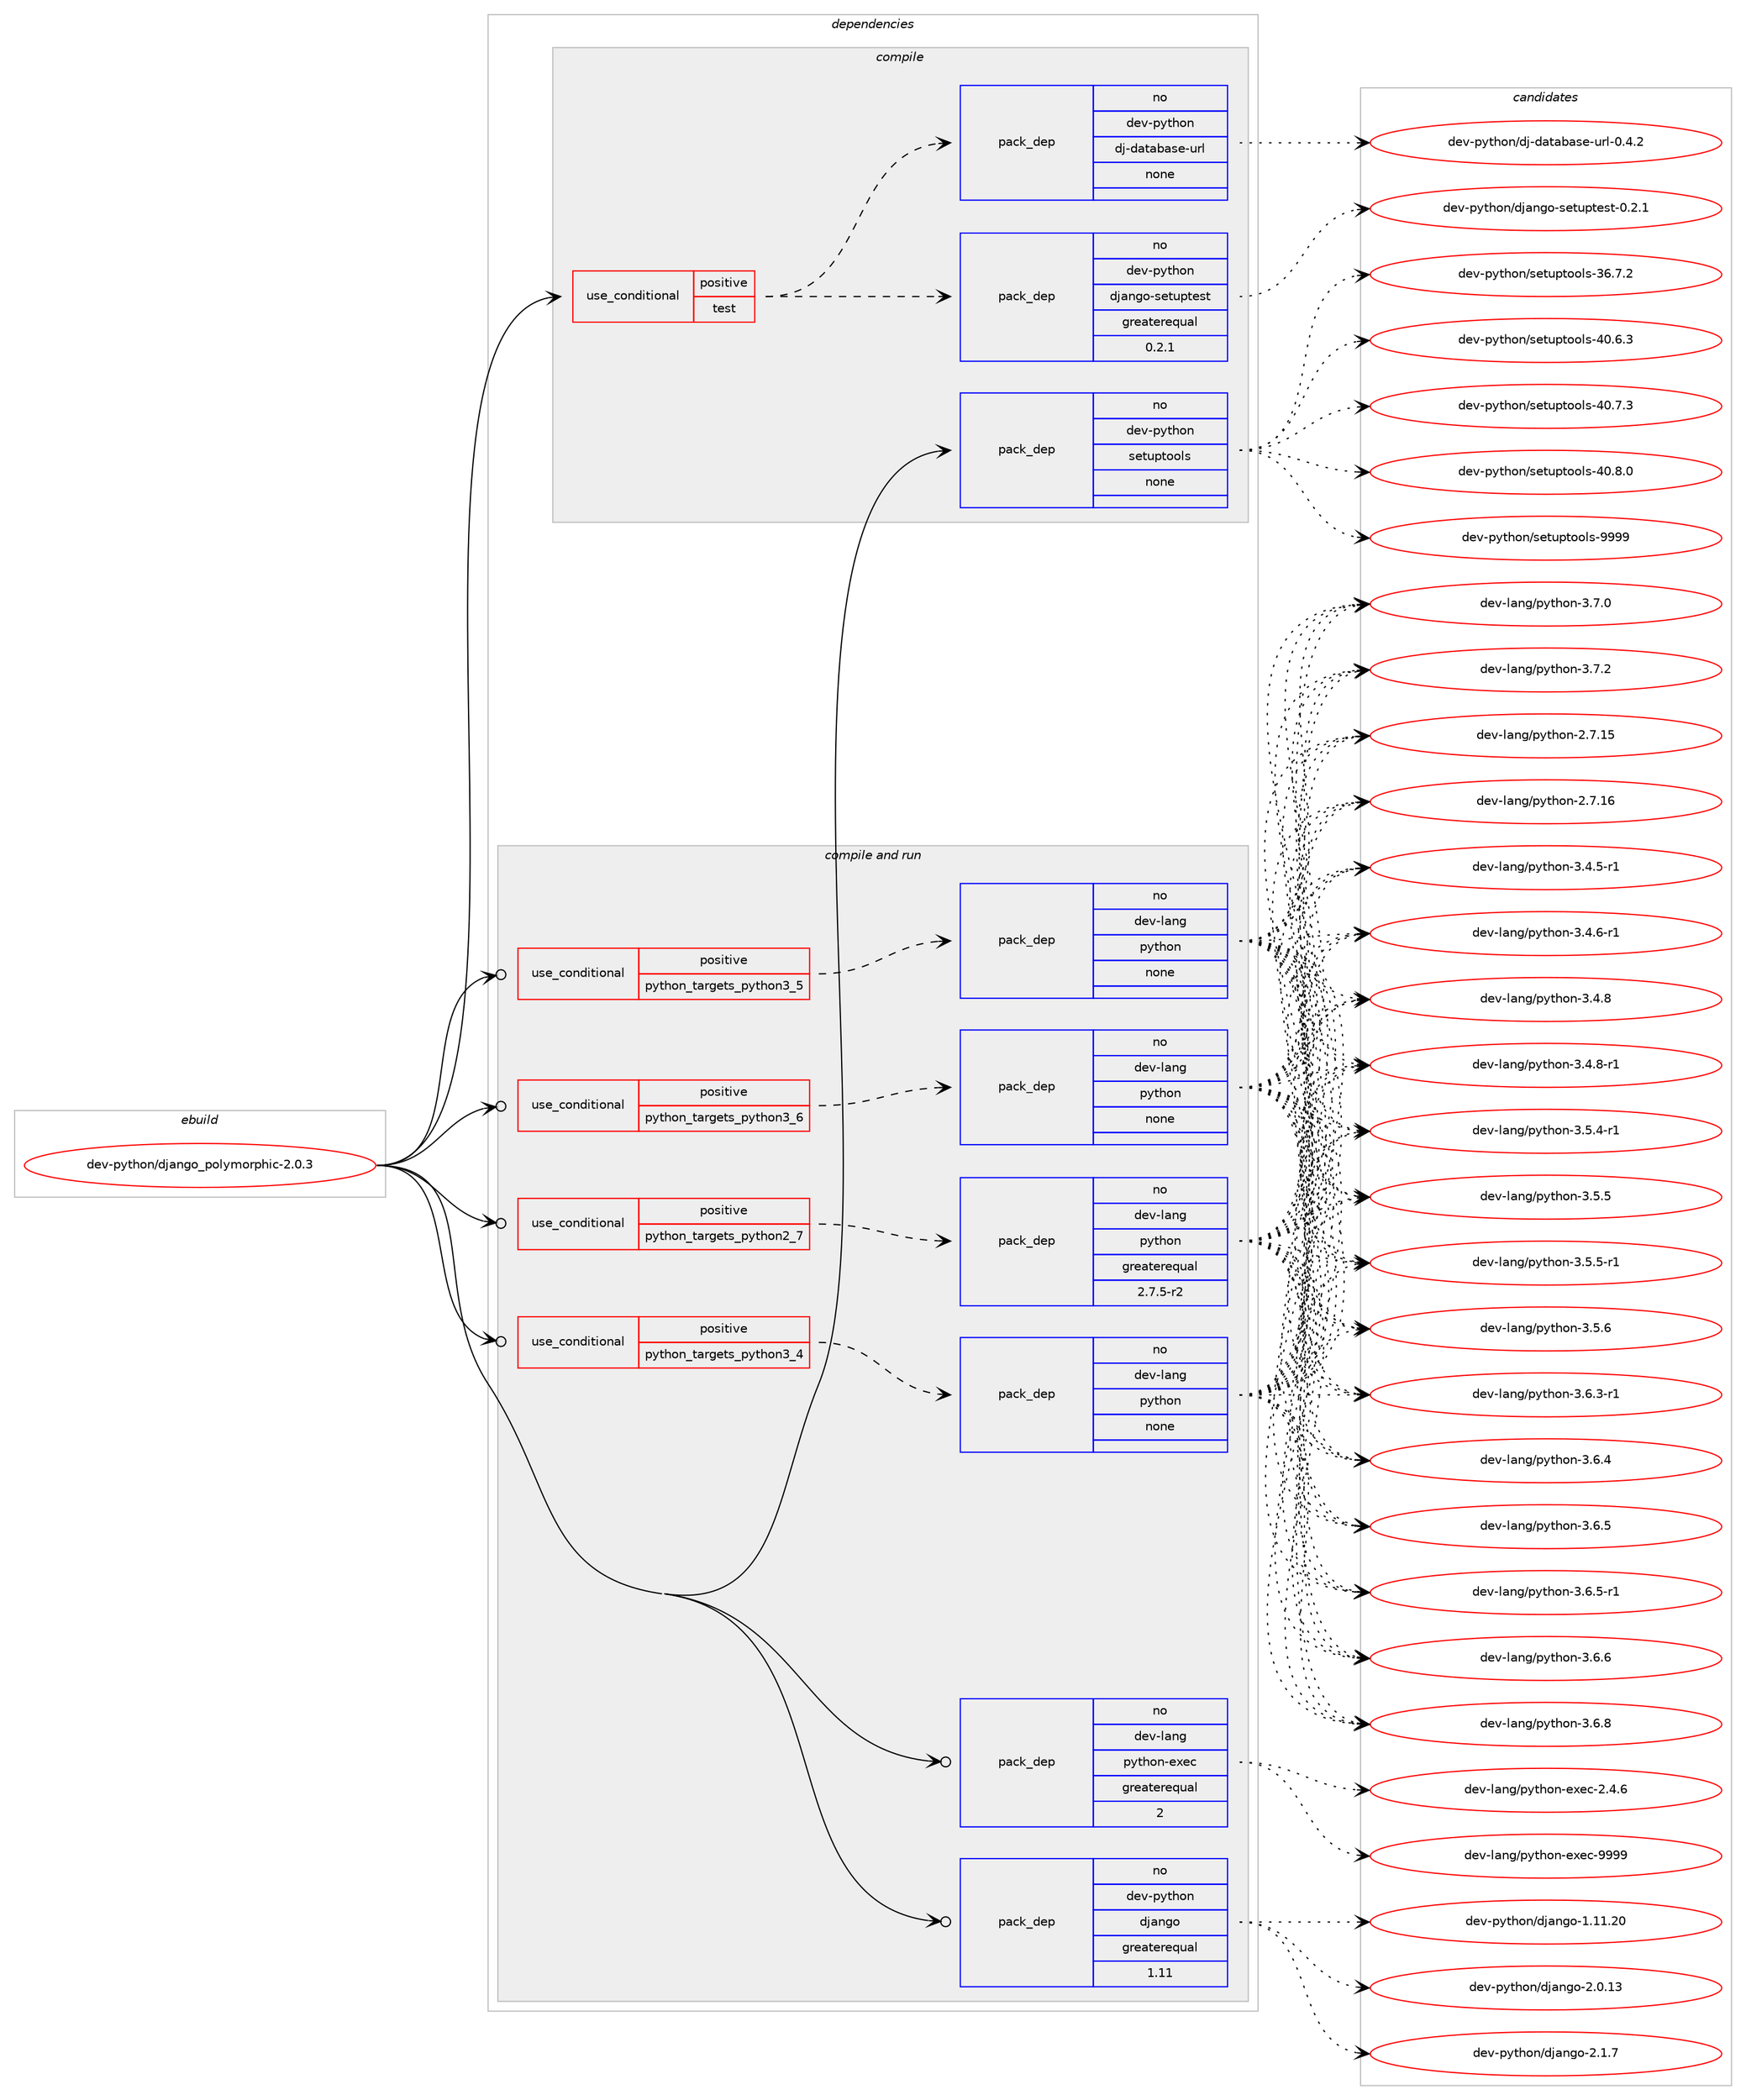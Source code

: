 digraph prolog {

# *************
# Graph options
# *************

newrank=true;
concentrate=true;
compound=true;
graph [rankdir=LR,fontname=Helvetica,fontsize=10,ranksep=1.5];#, ranksep=2.5, nodesep=0.2];
edge  [arrowhead=vee];
node  [fontname=Helvetica,fontsize=10];

# **********
# The ebuild
# **********

subgraph cluster_leftcol {
color=gray;
rank=same;
label=<<i>ebuild</i>>;
id [label="dev-python/django_polymorphic-2.0.3", color=red, width=4, href="../dev-python/django_polymorphic-2.0.3.svg"];
}

# ****************
# The dependencies
# ****************

subgraph cluster_midcol {
color=gray;
label=<<i>dependencies</i>>;
subgraph cluster_compile {
fillcolor="#eeeeee";
style=filled;
label=<<i>compile</i>>;
subgraph cond373457 {
dependency1406539 [label=<<TABLE BORDER="0" CELLBORDER="1" CELLSPACING="0" CELLPADDING="4"><TR><TD ROWSPAN="3" CELLPADDING="10">use_conditional</TD></TR><TR><TD>positive</TD></TR><TR><TD>test</TD></TR></TABLE>>, shape=none, color=red];
subgraph pack1009826 {
dependency1406540 [label=<<TABLE BORDER="0" CELLBORDER="1" CELLSPACING="0" CELLPADDING="4" WIDTH="220"><TR><TD ROWSPAN="6" CELLPADDING="30">pack_dep</TD></TR><TR><TD WIDTH="110">no</TD></TR><TR><TD>dev-python</TD></TR><TR><TD>django-setuptest</TD></TR><TR><TD>greaterequal</TD></TR><TR><TD>0.2.1</TD></TR></TABLE>>, shape=none, color=blue];
}
dependency1406539:e -> dependency1406540:w [weight=20,style="dashed",arrowhead="vee"];
subgraph pack1009827 {
dependency1406541 [label=<<TABLE BORDER="0" CELLBORDER="1" CELLSPACING="0" CELLPADDING="4" WIDTH="220"><TR><TD ROWSPAN="6" CELLPADDING="30">pack_dep</TD></TR><TR><TD WIDTH="110">no</TD></TR><TR><TD>dev-python</TD></TR><TR><TD>dj-database-url</TD></TR><TR><TD>none</TD></TR><TR><TD></TD></TR></TABLE>>, shape=none, color=blue];
}
dependency1406539:e -> dependency1406541:w [weight=20,style="dashed",arrowhead="vee"];
}
id:e -> dependency1406539:w [weight=20,style="solid",arrowhead="vee"];
subgraph pack1009828 {
dependency1406542 [label=<<TABLE BORDER="0" CELLBORDER="1" CELLSPACING="0" CELLPADDING="4" WIDTH="220"><TR><TD ROWSPAN="6" CELLPADDING="30">pack_dep</TD></TR><TR><TD WIDTH="110">no</TD></TR><TR><TD>dev-python</TD></TR><TR><TD>setuptools</TD></TR><TR><TD>none</TD></TR><TR><TD></TD></TR></TABLE>>, shape=none, color=blue];
}
id:e -> dependency1406542:w [weight=20,style="solid",arrowhead="vee"];
}
subgraph cluster_compileandrun {
fillcolor="#eeeeee";
style=filled;
label=<<i>compile and run</i>>;
subgraph cond373458 {
dependency1406543 [label=<<TABLE BORDER="0" CELLBORDER="1" CELLSPACING="0" CELLPADDING="4"><TR><TD ROWSPAN="3" CELLPADDING="10">use_conditional</TD></TR><TR><TD>positive</TD></TR><TR><TD>python_targets_python2_7</TD></TR></TABLE>>, shape=none, color=red];
subgraph pack1009829 {
dependency1406544 [label=<<TABLE BORDER="0" CELLBORDER="1" CELLSPACING="0" CELLPADDING="4" WIDTH="220"><TR><TD ROWSPAN="6" CELLPADDING="30">pack_dep</TD></TR><TR><TD WIDTH="110">no</TD></TR><TR><TD>dev-lang</TD></TR><TR><TD>python</TD></TR><TR><TD>greaterequal</TD></TR><TR><TD>2.7.5-r2</TD></TR></TABLE>>, shape=none, color=blue];
}
dependency1406543:e -> dependency1406544:w [weight=20,style="dashed",arrowhead="vee"];
}
id:e -> dependency1406543:w [weight=20,style="solid",arrowhead="odotvee"];
subgraph cond373459 {
dependency1406545 [label=<<TABLE BORDER="0" CELLBORDER="1" CELLSPACING="0" CELLPADDING="4"><TR><TD ROWSPAN="3" CELLPADDING="10">use_conditional</TD></TR><TR><TD>positive</TD></TR><TR><TD>python_targets_python3_4</TD></TR></TABLE>>, shape=none, color=red];
subgraph pack1009830 {
dependency1406546 [label=<<TABLE BORDER="0" CELLBORDER="1" CELLSPACING="0" CELLPADDING="4" WIDTH="220"><TR><TD ROWSPAN="6" CELLPADDING="30">pack_dep</TD></TR><TR><TD WIDTH="110">no</TD></TR><TR><TD>dev-lang</TD></TR><TR><TD>python</TD></TR><TR><TD>none</TD></TR><TR><TD></TD></TR></TABLE>>, shape=none, color=blue];
}
dependency1406545:e -> dependency1406546:w [weight=20,style="dashed",arrowhead="vee"];
}
id:e -> dependency1406545:w [weight=20,style="solid",arrowhead="odotvee"];
subgraph cond373460 {
dependency1406547 [label=<<TABLE BORDER="0" CELLBORDER="1" CELLSPACING="0" CELLPADDING="4"><TR><TD ROWSPAN="3" CELLPADDING="10">use_conditional</TD></TR><TR><TD>positive</TD></TR><TR><TD>python_targets_python3_5</TD></TR></TABLE>>, shape=none, color=red];
subgraph pack1009831 {
dependency1406548 [label=<<TABLE BORDER="0" CELLBORDER="1" CELLSPACING="0" CELLPADDING="4" WIDTH="220"><TR><TD ROWSPAN="6" CELLPADDING="30">pack_dep</TD></TR><TR><TD WIDTH="110">no</TD></TR><TR><TD>dev-lang</TD></TR><TR><TD>python</TD></TR><TR><TD>none</TD></TR><TR><TD></TD></TR></TABLE>>, shape=none, color=blue];
}
dependency1406547:e -> dependency1406548:w [weight=20,style="dashed",arrowhead="vee"];
}
id:e -> dependency1406547:w [weight=20,style="solid",arrowhead="odotvee"];
subgraph cond373461 {
dependency1406549 [label=<<TABLE BORDER="0" CELLBORDER="1" CELLSPACING="0" CELLPADDING="4"><TR><TD ROWSPAN="3" CELLPADDING="10">use_conditional</TD></TR><TR><TD>positive</TD></TR><TR><TD>python_targets_python3_6</TD></TR></TABLE>>, shape=none, color=red];
subgraph pack1009832 {
dependency1406550 [label=<<TABLE BORDER="0" CELLBORDER="1" CELLSPACING="0" CELLPADDING="4" WIDTH="220"><TR><TD ROWSPAN="6" CELLPADDING="30">pack_dep</TD></TR><TR><TD WIDTH="110">no</TD></TR><TR><TD>dev-lang</TD></TR><TR><TD>python</TD></TR><TR><TD>none</TD></TR><TR><TD></TD></TR></TABLE>>, shape=none, color=blue];
}
dependency1406549:e -> dependency1406550:w [weight=20,style="dashed",arrowhead="vee"];
}
id:e -> dependency1406549:w [weight=20,style="solid",arrowhead="odotvee"];
subgraph pack1009833 {
dependency1406551 [label=<<TABLE BORDER="0" CELLBORDER="1" CELLSPACING="0" CELLPADDING="4" WIDTH="220"><TR><TD ROWSPAN="6" CELLPADDING="30">pack_dep</TD></TR><TR><TD WIDTH="110">no</TD></TR><TR><TD>dev-lang</TD></TR><TR><TD>python-exec</TD></TR><TR><TD>greaterequal</TD></TR><TR><TD>2</TD></TR></TABLE>>, shape=none, color=blue];
}
id:e -> dependency1406551:w [weight=20,style="solid",arrowhead="odotvee"];
subgraph pack1009834 {
dependency1406552 [label=<<TABLE BORDER="0" CELLBORDER="1" CELLSPACING="0" CELLPADDING="4" WIDTH="220"><TR><TD ROWSPAN="6" CELLPADDING="30">pack_dep</TD></TR><TR><TD WIDTH="110">no</TD></TR><TR><TD>dev-python</TD></TR><TR><TD>django</TD></TR><TR><TD>greaterequal</TD></TR><TR><TD>1.11</TD></TR></TABLE>>, shape=none, color=blue];
}
id:e -> dependency1406552:w [weight=20,style="solid",arrowhead="odotvee"];
}
subgraph cluster_run {
fillcolor="#eeeeee";
style=filled;
label=<<i>run</i>>;
}
}

# **************
# The candidates
# **************

subgraph cluster_choices {
rank=same;
color=gray;
label=<<i>candidates</i>>;

subgraph choice1009826 {
color=black;
nodesep=1;
choice10010111845112121116104111110471001069711010311145115101116117112116101115116454846504649 [label="dev-python/django-setuptest-0.2.1", color=red, width=4,href="../dev-python/django-setuptest-0.2.1.svg"];
dependency1406540:e -> choice10010111845112121116104111110471001069711010311145115101116117112116101115116454846504649:w [style=dotted,weight="100"];
}
subgraph choice1009827 {
color=black;
nodesep=1;
choice1001011184511212111610411111047100106451009711697989711510145117114108454846524650 [label="dev-python/dj-database-url-0.4.2", color=red, width=4,href="../dev-python/dj-database-url-0.4.2.svg"];
dependency1406541:e -> choice1001011184511212111610411111047100106451009711697989711510145117114108454846524650:w [style=dotted,weight="100"];
}
subgraph choice1009828 {
color=black;
nodesep=1;
choice100101118451121211161041111104711510111611711211611111110811545515446554650 [label="dev-python/setuptools-36.7.2", color=red, width=4,href="../dev-python/setuptools-36.7.2.svg"];
choice100101118451121211161041111104711510111611711211611111110811545524846544651 [label="dev-python/setuptools-40.6.3", color=red, width=4,href="../dev-python/setuptools-40.6.3.svg"];
choice100101118451121211161041111104711510111611711211611111110811545524846554651 [label="dev-python/setuptools-40.7.3", color=red, width=4,href="../dev-python/setuptools-40.7.3.svg"];
choice100101118451121211161041111104711510111611711211611111110811545524846564648 [label="dev-python/setuptools-40.8.0", color=red, width=4,href="../dev-python/setuptools-40.8.0.svg"];
choice10010111845112121116104111110471151011161171121161111111081154557575757 [label="dev-python/setuptools-9999", color=red, width=4,href="../dev-python/setuptools-9999.svg"];
dependency1406542:e -> choice100101118451121211161041111104711510111611711211611111110811545515446554650:w [style=dotted,weight="100"];
dependency1406542:e -> choice100101118451121211161041111104711510111611711211611111110811545524846544651:w [style=dotted,weight="100"];
dependency1406542:e -> choice100101118451121211161041111104711510111611711211611111110811545524846554651:w [style=dotted,weight="100"];
dependency1406542:e -> choice100101118451121211161041111104711510111611711211611111110811545524846564648:w [style=dotted,weight="100"];
dependency1406542:e -> choice10010111845112121116104111110471151011161171121161111111081154557575757:w [style=dotted,weight="100"];
}
subgraph choice1009829 {
color=black;
nodesep=1;
choice10010111845108971101034711212111610411111045504655464953 [label="dev-lang/python-2.7.15", color=red, width=4,href="../dev-lang/python-2.7.15.svg"];
choice10010111845108971101034711212111610411111045504655464954 [label="dev-lang/python-2.7.16", color=red, width=4,href="../dev-lang/python-2.7.16.svg"];
choice1001011184510897110103471121211161041111104551465246534511449 [label="dev-lang/python-3.4.5-r1", color=red, width=4,href="../dev-lang/python-3.4.5-r1.svg"];
choice1001011184510897110103471121211161041111104551465246544511449 [label="dev-lang/python-3.4.6-r1", color=red, width=4,href="../dev-lang/python-3.4.6-r1.svg"];
choice100101118451089711010347112121116104111110455146524656 [label="dev-lang/python-3.4.8", color=red, width=4,href="../dev-lang/python-3.4.8.svg"];
choice1001011184510897110103471121211161041111104551465246564511449 [label="dev-lang/python-3.4.8-r1", color=red, width=4,href="../dev-lang/python-3.4.8-r1.svg"];
choice1001011184510897110103471121211161041111104551465346524511449 [label="dev-lang/python-3.5.4-r1", color=red, width=4,href="../dev-lang/python-3.5.4-r1.svg"];
choice100101118451089711010347112121116104111110455146534653 [label="dev-lang/python-3.5.5", color=red, width=4,href="../dev-lang/python-3.5.5.svg"];
choice1001011184510897110103471121211161041111104551465346534511449 [label="dev-lang/python-3.5.5-r1", color=red, width=4,href="../dev-lang/python-3.5.5-r1.svg"];
choice100101118451089711010347112121116104111110455146534654 [label="dev-lang/python-3.5.6", color=red, width=4,href="../dev-lang/python-3.5.6.svg"];
choice1001011184510897110103471121211161041111104551465446514511449 [label="dev-lang/python-3.6.3-r1", color=red, width=4,href="../dev-lang/python-3.6.3-r1.svg"];
choice100101118451089711010347112121116104111110455146544652 [label="dev-lang/python-3.6.4", color=red, width=4,href="../dev-lang/python-3.6.4.svg"];
choice100101118451089711010347112121116104111110455146544653 [label="dev-lang/python-3.6.5", color=red, width=4,href="../dev-lang/python-3.6.5.svg"];
choice1001011184510897110103471121211161041111104551465446534511449 [label="dev-lang/python-3.6.5-r1", color=red, width=4,href="../dev-lang/python-3.6.5-r1.svg"];
choice100101118451089711010347112121116104111110455146544654 [label="dev-lang/python-3.6.6", color=red, width=4,href="../dev-lang/python-3.6.6.svg"];
choice100101118451089711010347112121116104111110455146544656 [label="dev-lang/python-3.6.8", color=red, width=4,href="../dev-lang/python-3.6.8.svg"];
choice100101118451089711010347112121116104111110455146554648 [label="dev-lang/python-3.7.0", color=red, width=4,href="../dev-lang/python-3.7.0.svg"];
choice100101118451089711010347112121116104111110455146554650 [label="dev-lang/python-3.7.2", color=red, width=4,href="../dev-lang/python-3.7.2.svg"];
dependency1406544:e -> choice10010111845108971101034711212111610411111045504655464953:w [style=dotted,weight="100"];
dependency1406544:e -> choice10010111845108971101034711212111610411111045504655464954:w [style=dotted,weight="100"];
dependency1406544:e -> choice1001011184510897110103471121211161041111104551465246534511449:w [style=dotted,weight="100"];
dependency1406544:e -> choice1001011184510897110103471121211161041111104551465246544511449:w [style=dotted,weight="100"];
dependency1406544:e -> choice100101118451089711010347112121116104111110455146524656:w [style=dotted,weight="100"];
dependency1406544:e -> choice1001011184510897110103471121211161041111104551465246564511449:w [style=dotted,weight="100"];
dependency1406544:e -> choice1001011184510897110103471121211161041111104551465346524511449:w [style=dotted,weight="100"];
dependency1406544:e -> choice100101118451089711010347112121116104111110455146534653:w [style=dotted,weight="100"];
dependency1406544:e -> choice1001011184510897110103471121211161041111104551465346534511449:w [style=dotted,weight="100"];
dependency1406544:e -> choice100101118451089711010347112121116104111110455146534654:w [style=dotted,weight="100"];
dependency1406544:e -> choice1001011184510897110103471121211161041111104551465446514511449:w [style=dotted,weight="100"];
dependency1406544:e -> choice100101118451089711010347112121116104111110455146544652:w [style=dotted,weight="100"];
dependency1406544:e -> choice100101118451089711010347112121116104111110455146544653:w [style=dotted,weight="100"];
dependency1406544:e -> choice1001011184510897110103471121211161041111104551465446534511449:w [style=dotted,weight="100"];
dependency1406544:e -> choice100101118451089711010347112121116104111110455146544654:w [style=dotted,weight="100"];
dependency1406544:e -> choice100101118451089711010347112121116104111110455146544656:w [style=dotted,weight="100"];
dependency1406544:e -> choice100101118451089711010347112121116104111110455146554648:w [style=dotted,weight="100"];
dependency1406544:e -> choice100101118451089711010347112121116104111110455146554650:w [style=dotted,weight="100"];
}
subgraph choice1009830 {
color=black;
nodesep=1;
choice10010111845108971101034711212111610411111045504655464953 [label="dev-lang/python-2.7.15", color=red, width=4,href="../dev-lang/python-2.7.15.svg"];
choice10010111845108971101034711212111610411111045504655464954 [label="dev-lang/python-2.7.16", color=red, width=4,href="../dev-lang/python-2.7.16.svg"];
choice1001011184510897110103471121211161041111104551465246534511449 [label="dev-lang/python-3.4.5-r1", color=red, width=4,href="../dev-lang/python-3.4.5-r1.svg"];
choice1001011184510897110103471121211161041111104551465246544511449 [label="dev-lang/python-3.4.6-r1", color=red, width=4,href="../dev-lang/python-3.4.6-r1.svg"];
choice100101118451089711010347112121116104111110455146524656 [label="dev-lang/python-3.4.8", color=red, width=4,href="../dev-lang/python-3.4.8.svg"];
choice1001011184510897110103471121211161041111104551465246564511449 [label="dev-lang/python-3.4.8-r1", color=red, width=4,href="../dev-lang/python-3.4.8-r1.svg"];
choice1001011184510897110103471121211161041111104551465346524511449 [label="dev-lang/python-3.5.4-r1", color=red, width=4,href="../dev-lang/python-3.5.4-r1.svg"];
choice100101118451089711010347112121116104111110455146534653 [label="dev-lang/python-3.5.5", color=red, width=4,href="../dev-lang/python-3.5.5.svg"];
choice1001011184510897110103471121211161041111104551465346534511449 [label="dev-lang/python-3.5.5-r1", color=red, width=4,href="../dev-lang/python-3.5.5-r1.svg"];
choice100101118451089711010347112121116104111110455146534654 [label="dev-lang/python-3.5.6", color=red, width=4,href="../dev-lang/python-3.5.6.svg"];
choice1001011184510897110103471121211161041111104551465446514511449 [label="dev-lang/python-3.6.3-r1", color=red, width=4,href="../dev-lang/python-3.6.3-r1.svg"];
choice100101118451089711010347112121116104111110455146544652 [label="dev-lang/python-3.6.4", color=red, width=4,href="../dev-lang/python-3.6.4.svg"];
choice100101118451089711010347112121116104111110455146544653 [label="dev-lang/python-3.6.5", color=red, width=4,href="../dev-lang/python-3.6.5.svg"];
choice1001011184510897110103471121211161041111104551465446534511449 [label="dev-lang/python-3.6.5-r1", color=red, width=4,href="../dev-lang/python-3.6.5-r1.svg"];
choice100101118451089711010347112121116104111110455146544654 [label="dev-lang/python-3.6.6", color=red, width=4,href="../dev-lang/python-3.6.6.svg"];
choice100101118451089711010347112121116104111110455146544656 [label="dev-lang/python-3.6.8", color=red, width=4,href="../dev-lang/python-3.6.8.svg"];
choice100101118451089711010347112121116104111110455146554648 [label="dev-lang/python-3.7.0", color=red, width=4,href="../dev-lang/python-3.7.0.svg"];
choice100101118451089711010347112121116104111110455146554650 [label="dev-lang/python-3.7.2", color=red, width=4,href="../dev-lang/python-3.7.2.svg"];
dependency1406546:e -> choice10010111845108971101034711212111610411111045504655464953:w [style=dotted,weight="100"];
dependency1406546:e -> choice10010111845108971101034711212111610411111045504655464954:w [style=dotted,weight="100"];
dependency1406546:e -> choice1001011184510897110103471121211161041111104551465246534511449:w [style=dotted,weight="100"];
dependency1406546:e -> choice1001011184510897110103471121211161041111104551465246544511449:w [style=dotted,weight="100"];
dependency1406546:e -> choice100101118451089711010347112121116104111110455146524656:w [style=dotted,weight="100"];
dependency1406546:e -> choice1001011184510897110103471121211161041111104551465246564511449:w [style=dotted,weight="100"];
dependency1406546:e -> choice1001011184510897110103471121211161041111104551465346524511449:w [style=dotted,weight="100"];
dependency1406546:e -> choice100101118451089711010347112121116104111110455146534653:w [style=dotted,weight="100"];
dependency1406546:e -> choice1001011184510897110103471121211161041111104551465346534511449:w [style=dotted,weight="100"];
dependency1406546:e -> choice100101118451089711010347112121116104111110455146534654:w [style=dotted,weight="100"];
dependency1406546:e -> choice1001011184510897110103471121211161041111104551465446514511449:w [style=dotted,weight="100"];
dependency1406546:e -> choice100101118451089711010347112121116104111110455146544652:w [style=dotted,weight="100"];
dependency1406546:e -> choice100101118451089711010347112121116104111110455146544653:w [style=dotted,weight="100"];
dependency1406546:e -> choice1001011184510897110103471121211161041111104551465446534511449:w [style=dotted,weight="100"];
dependency1406546:e -> choice100101118451089711010347112121116104111110455146544654:w [style=dotted,weight="100"];
dependency1406546:e -> choice100101118451089711010347112121116104111110455146544656:w [style=dotted,weight="100"];
dependency1406546:e -> choice100101118451089711010347112121116104111110455146554648:w [style=dotted,weight="100"];
dependency1406546:e -> choice100101118451089711010347112121116104111110455146554650:w [style=dotted,weight="100"];
}
subgraph choice1009831 {
color=black;
nodesep=1;
choice10010111845108971101034711212111610411111045504655464953 [label="dev-lang/python-2.7.15", color=red, width=4,href="../dev-lang/python-2.7.15.svg"];
choice10010111845108971101034711212111610411111045504655464954 [label="dev-lang/python-2.7.16", color=red, width=4,href="../dev-lang/python-2.7.16.svg"];
choice1001011184510897110103471121211161041111104551465246534511449 [label="dev-lang/python-3.4.5-r1", color=red, width=4,href="../dev-lang/python-3.4.5-r1.svg"];
choice1001011184510897110103471121211161041111104551465246544511449 [label="dev-lang/python-3.4.6-r1", color=red, width=4,href="../dev-lang/python-3.4.6-r1.svg"];
choice100101118451089711010347112121116104111110455146524656 [label="dev-lang/python-3.4.8", color=red, width=4,href="../dev-lang/python-3.4.8.svg"];
choice1001011184510897110103471121211161041111104551465246564511449 [label="dev-lang/python-3.4.8-r1", color=red, width=4,href="../dev-lang/python-3.4.8-r1.svg"];
choice1001011184510897110103471121211161041111104551465346524511449 [label="dev-lang/python-3.5.4-r1", color=red, width=4,href="../dev-lang/python-3.5.4-r1.svg"];
choice100101118451089711010347112121116104111110455146534653 [label="dev-lang/python-3.5.5", color=red, width=4,href="../dev-lang/python-3.5.5.svg"];
choice1001011184510897110103471121211161041111104551465346534511449 [label="dev-lang/python-3.5.5-r1", color=red, width=4,href="../dev-lang/python-3.5.5-r1.svg"];
choice100101118451089711010347112121116104111110455146534654 [label="dev-lang/python-3.5.6", color=red, width=4,href="../dev-lang/python-3.5.6.svg"];
choice1001011184510897110103471121211161041111104551465446514511449 [label="dev-lang/python-3.6.3-r1", color=red, width=4,href="../dev-lang/python-3.6.3-r1.svg"];
choice100101118451089711010347112121116104111110455146544652 [label="dev-lang/python-3.6.4", color=red, width=4,href="../dev-lang/python-3.6.4.svg"];
choice100101118451089711010347112121116104111110455146544653 [label="dev-lang/python-3.6.5", color=red, width=4,href="../dev-lang/python-3.6.5.svg"];
choice1001011184510897110103471121211161041111104551465446534511449 [label="dev-lang/python-3.6.5-r1", color=red, width=4,href="../dev-lang/python-3.6.5-r1.svg"];
choice100101118451089711010347112121116104111110455146544654 [label="dev-lang/python-3.6.6", color=red, width=4,href="../dev-lang/python-3.6.6.svg"];
choice100101118451089711010347112121116104111110455146544656 [label="dev-lang/python-3.6.8", color=red, width=4,href="../dev-lang/python-3.6.8.svg"];
choice100101118451089711010347112121116104111110455146554648 [label="dev-lang/python-3.7.0", color=red, width=4,href="../dev-lang/python-3.7.0.svg"];
choice100101118451089711010347112121116104111110455146554650 [label="dev-lang/python-3.7.2", color=red, width=4,href="../dev-lang/python-3.7.2.svg"];
dependency1406548:e -> choice10010111845108971101034711212111610411111045504655464953:w [style=dotted,weight="100"];
dependency1406548:e -> choice10010111845108971101034711212111610411111045504655464954:w [style=dotted,weight="100"];
dependency1406548:e -> choice1001011184510897110103471121211161041111104551465246534511449:w [style=dotted,weight="100"];
dependency1406548:e -> choice1001011184510897110103471121211161041111104551465246544511449:w [style=dotted,weight="100"];
dependency1406548:e -> choice100101118451089711010347112121116104111110455146524656:w [style=dotted,weight="100"];
dependency1406548:e -> choice1001011184510897110103471121211161041111104551465246564511449:w [style=dotted,weight="100"];
dependency1406548:e -> choice1001011184510897110103471121211161041111104551465346524511449:w [style=dotted,weight="100"];
dependency1406548:e -> choice100101118451089711010347112121116104111110455146534653:w [style=dotted,weight="100"];
dependency1406548:e -> choice1001011184510897110103471121211161041111104551465346534511449:w [style=dotted,weight="100"];
dependency1406548:e -> choice100101118451089711010347112121116104111110455146534654:w [style=dotted,weight="100"];
dependency1406548:e -> choice1001011184510897110103471121211161041111104551465446514511449:w [style=dotted,weight="100"];
dependency1406548:e -> choice100101118451089711010347112121116104111110455146544652:w [style=dotted,weight="100"];
dependency1406548:e -> choice100101118451089711010347112121116104111110455146544653:w [style=dotted,weight="100"];
dependency1406548:e -> choice1001011184510897110103471121211161041111104551465446534511449:w [style=dotted,weight="100"];
dependency1406548:e -> choice100101118451089711010347112121116104111110455146544654:w [style=dotted,weight="100"];
dependency1406548:e -> choice100101118451089711010347112121116104111110455146544656:w [style=dotted,weight="100"];
dependency1406548:e -> choice100101118451089711010347112121116104111110455146554648:w [style=dotted,weight="100"];
dependency1406548:e -> choice100101118451089711010347112121116104111110455146554650:w [style=dotted,weight="100"];
}
subgraph choice1009832 {
color=black;
nodesep=1;
choice10010111845108971101034711212111610411111045504655464953 [label="dev-lang/python-2.7.15", color=red, width=4,href="../dev-lang/python-2.7.15.svg"];
choice10010111845108971101034711212111610411111045504655464954 [label="dev-lang/python-2.7.16", color=red, width=4,href="../dev-lang/python-2.7.16.svg"];
choice1001011184510897110103471121211161041111104551465246534511449 [label="dev-lang/python-3.4.5-r1", color=red, width=4,href="../dev-lang/python-3.4.5-r1.svg"];
choice1001011184510897110103471121211161041111104551465246544511449 [label="dev-lang/python-3.4.6-r1", color=red, width=4,href="../dev-lang/python-3.4.6-r1.svg"];
choice100101118451089711010347112121116104111110455146524656 [label="dev-lang/python-3.4.8", color=red, width=4,href="../dev-lang/python-3.4.8.svg"];
choice1001011184510897110103471121211161041111104551465246564511449 [label="dev-lang/python-3.4.8-r1", color=red, width=4,href="../dev-lang/python-3.4.8-r1.svg"];
choice1001011184510897110103471121211161041111104551465346524511449 [label="dev-lang/python-3.5.4-r1", color=red, width=4,href="../dev-lang/python-3.5.4-r1.svg"];
choice100101118451089711010347112121116104111110455146534653 [label="dev-lang/python-3.5.5", color=red, width=4,href="../dev-lang/python-3.5.5.svg"];
choice1001011184510897110103471121211161041111104551465346534511449 [label="dev-lang/python-3.5.5-r1", color=red, width=4,href="../dev-lang/python-3.5.5-r1.svg"];
choice100101118451089711010347112121116104111110455146534654 [label="dev-lang/python-3.5.6", color=red, width=4,href="../dev-lang/python-3.5.6.svg"];
choice1001011184510897110103471121211161041111104551465446514511449 [label="dev-lang/python-3.6.3-r1", color=red, width=4,href="../dev-lang/python-3.6.3-r1.svg"];
choice100101118451089711010347112121116104111110455146544652 [label="dev-lang/python-3.6.4", color=red, width=4,href="../dev-lang/python-3.6.4.svg"];
choice100101118451089711010347112121116104111110455146544653 [label="dev-lang/python-3.6.5", color=red, width=4,href="../dev-lang/python-3.6.5.svg"];
choice1001011184510897110103471121211161041111104551465446534511449 [label="dev-lang/python-3.6.5-r1", color=red, width=4,href="../dev-lang/python-3.6.5-r1.svg"];
choice100101118451089711010347112121116104111110455146544654 [label="dev-lang/python-3.6.6", color=red, width=4,href="../dev-lang/python-3.6.6.svg"];
choice100101118451089711010347112121116104111110455146544656 [label="dev-lang/python-3.6.8", color=red, width=4,href="../dev-lang/python-3.6.8.svg"];
choice100101118451089711010347112121116104111110455146554648 [label="dev-lang/python-3.7.0", color=red, width=4,href="../dev-lang/python-3.7.0.svg"];
choice100101118451089711010347112121116104111110455146554650 [label="dev-lang/python-3.7.2", color=red, width=4,href="../dev-lang/python-3.7.2.svg"];
dependency1406550:e -> choice10010111845108971101034711212111610411111045504655464953:w [style=dotted,weight="100"];
dependency1406550:e -> choice10010111845108971101034711212111610411111045504655464954:w [style=dotted,weight="100"];
dependency1406550:e -> choice1001011184510897110103471121211161041111104551465246534511449:w [style=dotted,weight="100"];
dependency1406550:e -> choice1001011184510897110103471121211161041111104551465246544511449:w [style=dotted,weight="100"];
dependency1406550:e -> choice100101118451089711010347112121116104111110455146524656:w [style=dotted,weight="100"];
dependency1406550:e -> choice1001011184510897110103471121211161041111104551465246564511449:w [style=dotted,weight="100"];
dependency1406550:e -> choice1001011184510897110103471121211161041111104551465346524511449:w [style=dotted,weight="100"];
dependency1406550:e -> choice100101118451089711010347112121116104111110455146534653:w [style=dotted,weight="100"];
dependency1406550:e -> choice1001011184510897110103471121211161041111104551465346534511449:w [style=dotted,weight="100"];
dependency1406550:e -> choice100101118451089711010347112121116104111110455146534654:w [style=dotted,weight="100"];
dependency1406550:e -> choice1001011184510897110103471121211161041111104551465446514511449:w [style=dotted,weight="100"];
dependency1406550:e -> choice100101118451089711010347112121116104111110455146544652:w [style=dotted,weight="100"];
dependency1406550:e -> choice100101118451089711010347112121116104111110455146544653:w [style=dotted,weight="100"];
dependency1406550:e -> choice1001011184510897110103471121211161041111104551465446534511449:w [style=dotted,weight="100"];
dependency1406550:e -> choice100101118451089711010347112121116104111110455146544654:w [style=dotted,weight="100"];
dependency1406550:e -> choice100101118451089711010347112121116104111110455146544656:w [style=dotted,weight="100"];
dependency1406550:e -> choice100101118451089711010347112121116104111110455146554648:w [style=dotted,weight="100"];
dependency1406550:e -> choice100101118451089711010347112121116104111110455146554650:w [style=dotted,weight="100"];
}
subgraph choice1009833 {
color=black;
nodesep=1;
choice1001011184510897110103471121211161041111104510112010199455046524654 [label="dev-lang/python-exec-2.4.6", color=red, width=4,href="../dev-lang/python-exec-2.4.6.svg"];
choice10010111845108971101034711212111610411111045101120101994557575757 [label="dev-lang/python-exec-9999", color=red, width=4,href="../dev-lang/python-exec-9999.svg"];
dependency1406551:e -> choice1001011184510897110103471121211161041111104510112010199455046524654:w [style=dotted,weight="100"];
dependency1406551:e -> choice10010111845108971101034711212111610411111045101120101994557575757:w [style=dotted,weight="100"];
}
subgraph choice1009834 {
color=black;
nodesep=1;
choice1001011184511212111610411111047100106971101031114549464949465048 [label="dev-python/django-1.11.20", color=red, width=4,href="../dev-python/django-1.11.20.svg"];
choice10010111845112121116104111110471001069711010311145504648464951 [label="dev-python/django-2.0.13", color=red, width=4,href="../dev-python/django-2.0.13.svg"];
choice100101118451121211161041111104710010697110103111455046494655 [label="dev-python/django-2.1.7", color=red, width=4,href="../dev-python/django-2.1.7.svg"];
dependency1406552:e -> choice1001011184511212111610411111047100106971101031114549464949465048:w [style=dotted,weight="100"];
dependency1406552:e -> choice10010111845112121116104111110471001069711010311145504648464951:w [style=dotted,weight="100"];
dependency1406552:e -> choice100101118451121211161041111104710010697110103111455046494655:w [style=dotted,weight="100"];
}
}

}
